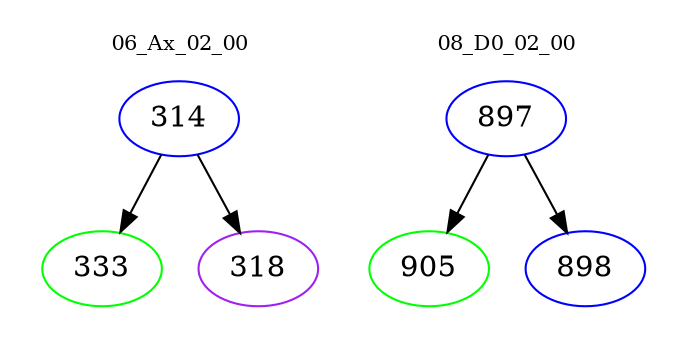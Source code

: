 digraph{
subgraph cluster_0 {
color = white
label = "06_Ax_02_00";
fontsize=10;
T0_314 [label="314", color="blue"]
T0_314 -> T0_333 [color="black"]
T0_333 [label="333", color="green"]
T0_314 -> T0_318 [color="black"]
T0_318 [label="318", color="purple"]
}
subgraph cluster_1 {
color = white
label = "08_D0_02_00";
fontsize=10;
T1_897 [label="897", color="blue"]
T1_897 -> T1_905 [color="black"]
T1_905 [label="905", color="green"]
T1_897 -> T1_898 [color="black"]
T1_898 [label="898", color="blue"]
}
}
